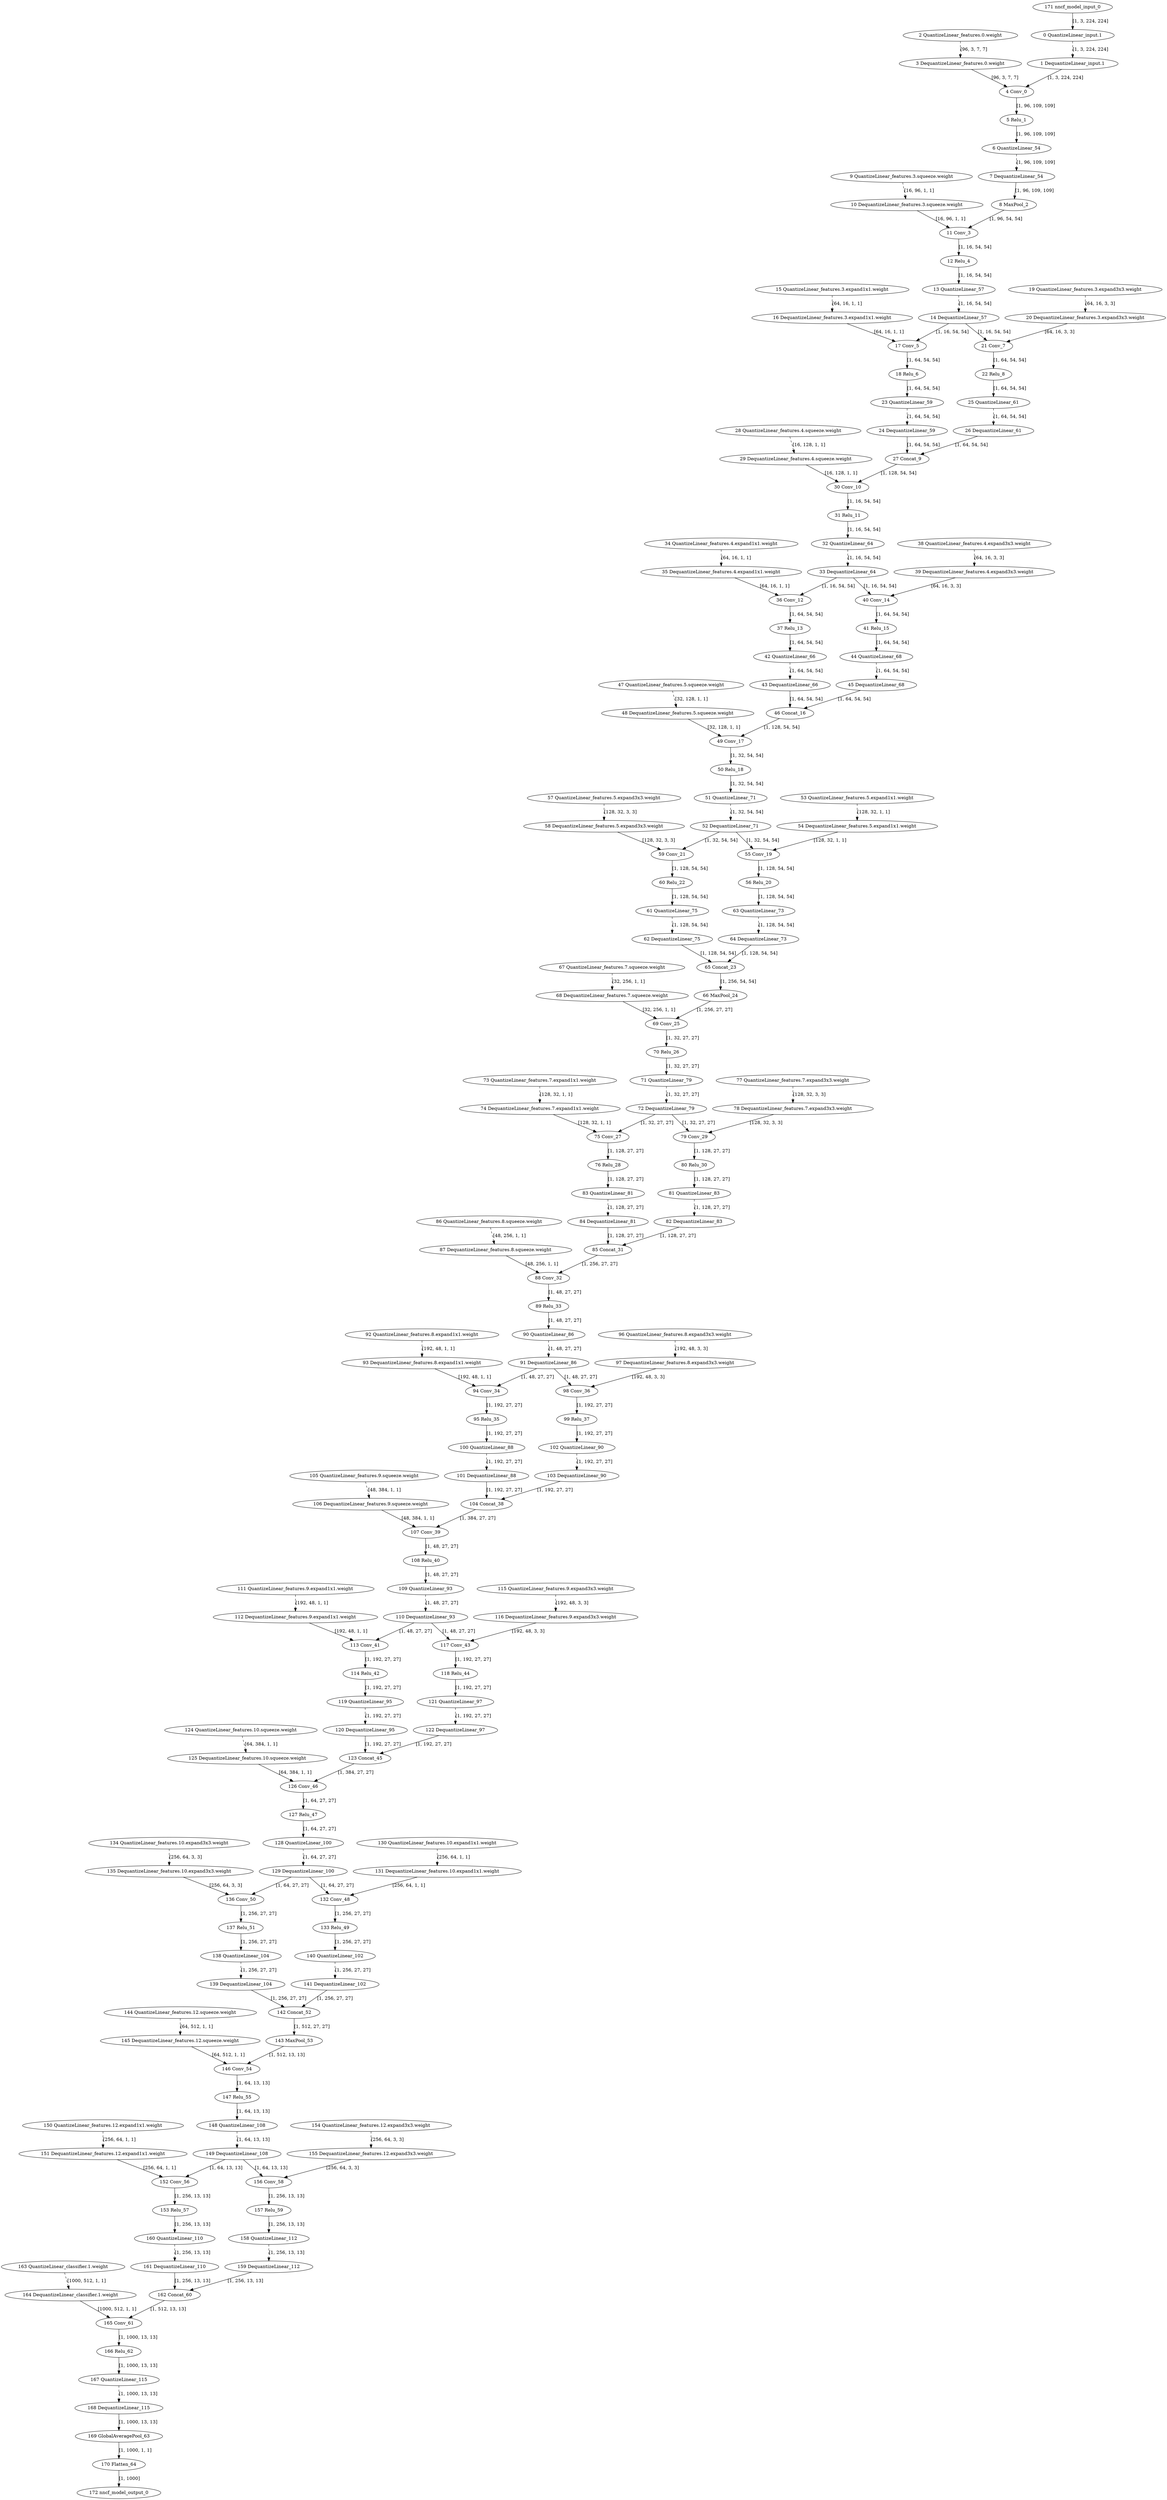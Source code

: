 strict digraph  {
"0 QuantizeLinear_input.1" [id=0, type=QuantizeLinear];
"1 DequantizeLinear_input.1" [id=1, type=DequantizeLinear];
"2 QuantizeLinear_features.0.weight" [id=2, type=QuantizeLinear];
"3 DequantizeLinear_features.0.weight" [id=3, type=DequantizeLinear];
"4 Conv_0" [id=4, type=Conv];
"5 Relu_1" [id=5, type=Relu];
"6 QuantizeLinear_54" [id=6, type=QuantizeLinear];
"7 DequantizeLinear_54" [id=7, type=DequantizeLinear];
"8 MaxPool_2" [id=8, type=MaxPool];
"9 QuantizeLinear_features.3.squeeze.weight" [id=9, type=QuantizeLinear];
"10 DequantizeLinear_features.3.squeeze.weight" [id=10, type=DequantizeLinear];
"11 Conv_3" [id=11, type=Conv];
"12 Relu_4" [id=12, type=Relu];
"13 QuantizeLinear_57" [id=13, type=QuantizeLinear];
"14 DequantizeLinear_57" [id=14, type=DequantizeLinear];
"15 QuantizeLinear_features.3.expand1x1.weight" [id=15, type=QuantizeLinear];
"16 DequantizeLinear_features.3.expand1x1.weight" [id=16, type=DequantizeLinear];
"17 Conv_5" [id=17, type=Conv];
"18 Relu_6" [id=18, type=Relu];
"19 QuantizeLinear_features.3.expand3x3.weight" [id=19, type=QuantizeLinear];
"20 DequantizeLinear_features.3.expand3x3.weight" [id=20, type=DequantizeLinear];
"21 Conv_7" [id=21, type=Conv];
"22 Relu_8" [id=22, type=Relu];
"23 QuantizeLinear_59" [id=23, type=QuantizeLinear];
"24 DequantizeLinear_59" [id=24, type=DequantizeLinear];
"25 QuantizeLinear_61" [id=25, type=QuantizeLinear];
"26 DequantizeLinear_61" [id=26, type=DequantizeLinear];
"27 Concat_9" [id=27, type=Concat];
"28 QuantizeLinear_features.4.squeeze.weight" [id=28, type=QuantizeLinear];
"29 DequantizeLinear_features.4.squeeze.weight" [id=29, type=DequantizeLinear];
"30 Conv_10" [id=30, type=Conv];
"31 Relu_11" [id=31, type=Relu];
"32 QuantizeLinear_64" [id=32, type=QuantizeLinear];
"33 DequantizeLinear_64" [id=33, type=DequantizeLinear];
"34 QuantizeLinear_features.4.expand1x1.weight" [id=34, type=QuantizeLinear];
"35 DequantizeLinear_features.4.expand1x1.weight" [id=35, type=DequantizeLinear];
"36 Conv_12" [id=36, type=Conv];
"37 Relu_13" [id=37, type=Relu];
"38 QuantizeLinear_features.4.expand3x3.weight" [id=38, type=QuantizeLinear];
"39 DequantizeLinear_features.4.expand3x3.weight" [id=39, type=DequantizeLinear];
"40 Conv_14" [id=40, type=Conv];
"41 Relu_15" [id=41, type=Relu];
"42 QuantizeLinear_66" [id=42, type=QuantizeLinear];
"43 DequantizeLinear_66" [id=43, type=DequantizeLinear];
"44 QuantizeLinear_68" [id=44, type=QuantizeLinear];
"45 DequantizeLinear_68" [id=45, type=DequantizeLinear];
"46 Concat_16" [id=46, type=Concat];
"47 QuantizeLinear_features.5.squeeze.weight" [id=47, type=QuantizeLinear];
"48 DequantizeLinear_features.5.squeeze.weight" [id=48, type=DequantizeLinear];
"49 Conv_17" [id=49, type=Conv];
"50 Relu_18" [id=50, type=Relu];
"51 QuantizeLinear_71" [id=51, type=QuantizeLinear];
"52 DequantizeLinear_71" [id=52, type=DequantizeLinear];
"53 QuantizeLinear_features.5.expand1x1.weight" [id=53, type=QuantizeLinear];
"54 DequantizeLinear_features.5.expand1x1.weight" [id=54, type=DequantizeLinear];
"55 Conv_19" [id=55, type=Conv];
"56 Relu_20" [id=56, type=Relu];
"57 QuantizeLinear_features.5.expand3x3.weight" [id=57, type=QuantizeLinear];
"58 DequantizeLinear_features.5.expand3x3.weight" [id=58, type=DequantizeLinear];
"59 Conv_21" [id=59, type=Conv];
"60 Relu_22" [id=60, type=Relu];
"61 QuantizeLinear_75" [id=61, type=QuantizeLinear];
"62 DequantizeLinear_75" [id=62, type=DequantizeLinear];
"63 QuantizeLinear_73" [id=63, type=QuantizeLinear];
"64 DequantizeLinear_73" [id=64, type=DequantizeLinear];
"65 Concat_23" [id=65, type=Concat];
"66 MaxPool_24" [id=66, type=MaxPool];
"67 QuantizeLinear_features.7.squeeze.weight" [id=67, type=QuantizeLinear];
"68 DequantizeLinear_features.7.squeeze.weight" [id=68, type=DequantizeLinear];
"69 Conv_25" [id=69, type=Conv];
"70 Relu_26" [id=70, type=Relu];
"71 QuantizeLinear_79" [id=71, type=QuantizeLinear];
"72 DequantizeLinear_79" [id=72, type=DequantizeLinear];
"73 QuantizeLinear_features.7.expand1x1.weight" [id=73, type=QuantizeLinear];
"74 DequantizeLinear_features.7.expand1x1.weight" [id=74, type=DequantizeLinear];
"75 Conv_27" [id=75, type=Conv];
"76 Relu_28" [id=76, type=Relu];
"77 QuantizeLinear_features.7.expand3x3.weight" [id=77, type=QuantizeLinear];
"78 DequantizeLinear_features.7.expand3x3.weight" [id=78, type=DequantizeLinear];
"79 Conv_29" [id=79, type=Conv];
"80 Relu_30" [id=80, type=Relu];
"81 QuantizeLinear_83" [id=81, type=QuantizeLinear];
"82 DequantizeLinear_83" [id=82, type=DequantizeLinear];
"83 QuantizeLinear_81" [id=83, type=QuantizeLinear];
"84 DequantizeLinear_81" [id=84, type=DequantizeLinear];
"85 Concat_31" [id=85, type=Concat];
"86 QuantizeLinear_features.8.squeeze.weight" [id=86, type=QuantizeLinear];
"87 DequantizeLinear_features.8.squeeze.weight" [id=87, type=DequantizeLinear];
"88 Conv_32" [id=88, type=Conv];
"89 Relu_33" [id=89, type=Relu];
"90 QuantizeLinear_86" [id=90, type=QuantizeLinear];
"91 DequantizeLinear_86" [id=91, type=DequantizeLinear];
"92 QuantizeLinear_features.8.expand1x1.weight" [id=92, type=QuantizeLinear];
"93 DequantizeLinear_features.8.expand1x1.weight" [id=93, type=DequantizeLinear];
"94 Conv_34" [id=94, type=Conv];
"95 Relu_35" [id=95, type=Relu];
"96 QuantizeLinear_features.8.expand3x3.weight" [id=96, type=QuantizeLinear];
"97 DequantizeLinear_features.8.expand3x3.weight" [id=97, type=DequantizeLinear];
"98 Conv_36" [id=98, type=Conv];
"99 Relu_37" [id=99, type=Relu];
"100 QuantizeLinear_88" [id=100, type=QuantizeLinear];
"101 DequantizeLinear_88" [id=101, type=DequantizeLinear];
"102 QuantizeLinear_90" [id=102, type=QuantizeLinear];
"103 DequantizeLinear_90" [id=103, type=DequantizeLinear];
"104 Concat_38" [id=104, type=Concat];
"105 QuantizeLinear_features.9.squeeze.weight" [id=105, type=QuantizeLinear];
"106 DequantizeLinear_features.9.squeeze.weight" [id=106, type=DequantizeLinear];
"107 Conv_39" [id=107, type=Conv];
"108 Relu_40" [id=108, type=Relu];
"109 QuantizeLinear_93" [id=109, type=QuantizeLinear];
"110 DequantizeLinear_93" [id=110, type=DequantizeLinear];
"111 QuantizeLinear_features.9.expand1x1.weight" [id=111, type=QuantizeLinear];
"112 DequantizeLinear_features.9.expand1x1.weight" [id=112, type=DequantizeLinear];
"113 Conv_41" [id=113, type=Conv];
"114 Relu_42" [id=114, type=Relu];
"115 QuantizeLinear_features.9.expand3x3.weight" [id=115, type=QuantizeLinear];
"116 DequantizeLinear_features.9.expand3x3.weight" [id=116, type=DequantizeLinear];
"117 Conv_43" [id=117, type=Conv];
"118 Relu_44" [id=118, type=Relu];
"119 QuantizeLinear_95" [id=119, type=QuantizeLinear];
"120 DequantizeLinear_95" [id=120, type=DequantizeLinear];
"121 QuantizeLinear_97" [id=121, type=QuantizeLinear];
"122 DequantizeLinear_97" [id=122, type=DequantizeLinear];
"123 Concat_45" [id=123, type=Concat];
"124 QuantizeLinear_features.10.squeeze.weight" [id=124, type=QuantizeLinear];
"125 DequantizeLinear_features.10.squeeze.weight" [id=125, type=DequantizeLinear];
"126 Conv_46" [id=126, type=Conv];
"127 Relu_47" [id=127, type=Relu];
"128 QuantizeLinear_100" [id=128, type=QuantizeLinear];
"129 DequantizeLinear_100" [id=129, type=DequantizeLinear];
"130 QuantizeLinear_features.10.expand1x1.weight" [id=130, type=QuantizeLinear];
"131 DequantizeLinear_features.10.expand1x1.weight" [id=131, type=DequantizeLinear];
"132 Conv_48" [id=132, type=Conv];
"133 Relu_49" [id=133, type=Relu];
"134 QuantizeLinear_features.10.expand3x3.weight" [id=134, type=QuantizeLinear];
"135 DequantizeLinear_features.10.expand3x3.weight" [id=135, type=DequantizeLinear];
"136 Conv_50" [id=136, type=Conv];
"137 Relu_51" [id=137, type=Relu];
"138 QuantizeLinear_104" [id=138, type=QuantizeLinear];
"139 DequantizeLinear_104" [id=139, type=DequantizeLinear];
"140 QuantizeLinear_102" [id=140, type=QuantizeLinear];
"141 DequantizeLinear_102" [id=141, type=DequantizeLinear];
"142 Concat_52" [id=142, type=Concat];
"143 MaxPool_53" [id=143, type=MaxPool];
"144 QuantizeLinear_features.12.squeeze.weight" [id=144, type=QuantizeLinear];
"145 DequantizeLinear_features.12.squeeze.weight" [id=145, type=DequantizeLinear];
"146 Conv_54" [id=146, type=Conv];
"147 Relu_55" [id=147, type=Relu];
"148 QuantizeLinear_108" [id=148, type=QuantizeLinear];
"149 DequantizeLinear_108" [id=149, type=DequantizeLinear];
"150 QuantizeLinear_features.12.expand1x1.weight" [id=150, type=QuantizeLinear];
"151 DequantizeLinear_features.12.expand1x1.weight" [id=151, type=DequantizeLinear];
"152 Conv_56" [id=152, type=Conv];
"153 Relu_57" [id=153, type=Relu];
"154 QuantizeLinear_features.12.expand3x3.weight" [id=154, type=QuantizeLinear];
"155 DequantizeLinear_features.12.expand3x3.weight" [id=155, type=DequantizeLinear];
"156 Conv_58" [id=156, type=Conv];
"157 Relu_59" [id=157, type=Relu];
"158 QuantizeLinear_112" [id=158, type=QuantizeLinear];
"159 DequantizeLinear_112" [id=159, type=DequantizeLinear];
"160 QuantizeLinear_110" [id=160, type=QuantizeLinear];
"161 DequantizeLinear_110" [id=161, type=DequantizeLinear];
"162 Concat_60" [id=162, type=Concat];
"163 QuantizeLinear_classifier.1.weight" [id=163, type=QuantizeLinear];
"164 DequantizeLinear_classifier.1.weight" [id=164, type=DequantizeLinear];
"165 Conv_61" [id=165, type=Conv];
"166 Relu_62" [id=166, type=Relu];
"167 QuantizeLinear_115" [id=167, type=QuantizeLinear];
"168 DequantizeLinear_115" [id=168, type=DequantizeLinear];
"169 GlobalAveragePool_63" [id=169, type=GlobalAveragePool];
"170 Flatten_64" [id=170, type=Flatten];
"171 nncf_model_input_0" [id=171, type=nncf_model_input];
"172 nncf_model_output_0" [id=172, type=nncf_model_output];
"0 QuantizeLinear_input.1" -> "1 DequantizeLinear_input.1"  [label="[1, 3, 224, 224]", style=dashed];
"1 DequantizeLinear_input.1" -> "4 Conv_0"  [label="[1, 3, 224, 224]", style=solid];
"2 QuantizeLinear_features.0.weight" -> "3 DequantizeLinear_features.0.weight"  [label="[96, 3, 7, 7]", style=dashed];
"3 DequantizeLinear_features.0.weight" -> "4 Conv_0"  [label="[96, 3, 7, 7]", style=solid];
"4 Conv_0" -> "5 Relu_1"  [label="[1, 96, 109, 109]", style=solid];
"5 Relu_1" -> "6 QuantizeLinear_54"  [label="[1, 96, 109, 109]", style=solid];
"6 QuantizeLinear_54" -> "7 DequantizeLinear_54"  [label="[1, 96, 109, 109]", style=dashed];
"7 DequantizeLinear_54" -> "8 MaxPool_2"  [label="[1, 96, 109, 109]", style=solid];
"8 MaxPool_2" -> "11 Conv_3"  [label="[1, 96, 54, 54]", style=solid];
"9 QuantizeLinear_features.3.squeeze.weight" -> "10 DequantizeLinear_features.3.squeeze.weight"  [label="[16, 96, 1, 1]", style=dashed];
"10 DequantizeLinear_features.3.squeeze.weight" -> "11 Conv_3"  [label="[16, 96, 1, 1]", style=solid];
"11 Conv_3" -> "12 Relu_4"  [label="[1, 16, 54, 54]", style=solid];
"12 Relu_4" -> "13 QuantizeLinear_57"  [label="[1, 16, 54, 54]", style=solid];
"13 QuantizeLinear_57" -> "14 DequantizeLinear_57"  [label="[1, 16, 54, 54]", style=dashed];
"14 DequantizeLinear_57" -> "17 Conv_5"  [label="[1, 16, 54, 54]", style=solid];
"14 DequantizeLinear_57" -> "21 Conv_7"  [label="[1, 16, 54, 54]", style=solid];
"15 QuantizeLinear_features.3.expand1x1.weight" -> "16 DequantizeLinear_features.3.expand1x1.weight"  [label="[64, 16, 1, 1]", style=dashed];
"16 DequantizeLinear_features.3.expand1x1.weight" -> "17 Conv_5"  [label="[64, 16, 1, 1]", style=solid];
"17 Conv_5" -> "18 Relu_6"  [label="[1, 64, 54, 54]", style=solid];
"18 Relu_6" -> "23 QuantizeLinear_59"  [label="[1, 64, 54, 54]", style=solid];
"19 QuantizeLinear_features.3.expand3x3.weight" -> "20 DequantizeLinear_features.3.expand3x3.weight"  [label="[64, 16, 3, 3]", style=dashed];
"20 DequantizeLinear_features.3.expand3x3.weight" -> "21 Conv_7"  [label="[64, 16, 3, 3]", style=solid];
"21 Conv_7" -> "22 Relu_8"  [label="[1, 64, 54, 54]", style=solid];
"22 Relu_8" -> "25 QuantizeLinear_61"  [label="[1, 64, 54, 54]", style=solid];
"23 QuantizeLinear_59" -> "24 DequantizeLinear_59"  [label="[1, 64, 54, 54]", style=dashed];
"24 DequantizeLinear_59" -> "27 Concat_9"  [label="[1, 64, 54, 54]", style=solid];
"25 QuantizeLinear_61" -> "26 DequantizeLinear_61"  [label="[1, 64, 54, 54]", style=dashed];
"26 DequantizeLinear_61" -> "27 Concat_9"  [label="[1, 64, 54, 54]", style=solid];
"27 Concat_9" -> "30 Conv_10"  [label="[1, 128, 54, 54]", style=solid];
"28 QuantizeLinear_features.4.squeeze.weight" -> "29 DequantizeLinear_features.4.squeeze.weight"  [label="[16, 128, 1, 1]", style=dashed];
"29 DequantizeLinear_features.4.squeeze.weight" -> "30 Conv_10"  [label="[16, 128, 1, 1]", style=solid];
"30 Conv_10" -> "31 Relu_11"  [label="[1, 16, 54, 54]", style=solid];
"31 Relu_11" -> "32 QuantizeLinear_64"  [label="[1, 16, 54, 54]", style=solid];
"32 QuantizeLinear_64" -> "33 DequantizeLinear_64"  [label="[1, 16, 54, 54]", style=dashed];
"33 DequantizeLinear_64" -> "36 Conv_12"  [label="[1, 16, 54, 54]", style=solid];
"33 DequantizeLinear_64" -> "40 Conv_14"  [label="[1, 16, 54, 54]", style=solid];
"34 QuantizeLinear_features.4.expand1x1.weight" -> "35 DequantizeLinear_features.4.expand1x1.weight"  [label="[64, 16, 1, 1]", style=dashed];
"35 DequantizeLinear_features.4.expand1x1.weight" -> "36 Conv_12"  [label="[64, 16, 1, 1]", style=solid];
"36 Conv_12" -> "37 Relu_13"  [label="[1, 64, 54, 54]", style=solid];
"37 Relu_13" -> "42 QuantizeLinear_66"  [label="[1, 64, 54, 54]", style=solid];
"38 QuantizeLinear_features.4.expand3x3.weight" -> "39 DequantizeLinear_features.4.expand3x3.weight"  [label="[64, 16, 3, 3]", style=dashed];
"39 DequantizeLinear_features.4.expand3x3.weight" -> "40 Conv_14"  [label="[64, 16, 3, 3]", style=solid];
"40 Conv_14" -> "41 Relu_15"  [label="[1, 64, 54, 54]", style=solid];
"41 Relu_15" -> "44 QuantizeLinear_68"  [label="[1, 64, 54, 54]", style=solid];
"42 QuantizeLinear_66" -> "43 DequantizeLinear_66"  [label="[1, 64, 54, 54]", style=dashed];
"43 DequantizeLinear_66" -> "46 Concat_16"  [label="[1, 64, 54, 54]", style=solid];
"44 QuantizeLinear_68" -> "45 DequantizeLinear_68"  [label="[1, 64, 54, 54]", style=dashed];
"45 DequantizeLinear_68" -> "46 Concat_16"  [label="[1, 64, 54, 54]", style=solid];
"46 Concat_16" -> "49 Conv_17"  [label="[1, 128, 54, 54]", style=solid];
"47 QuantizeLinear_features.5.squeeze.weight" -> "48 DequantizeLinear_features.5.squeeze.weight"  [label="[32, 128, 1, 1]", style=dashed];
"48 DequantizeLinear_features.5.squeeze.weight" -> "49 Conv_17"  [label="[32, 128, 1, 1]", style=solid];
"49 Conv_17" -> "50 Relu_18"  [label="[1, 32, 54, 54]", style=solid];
"50 Relu_18" -> "51 QuantizeLinear_71"  [label="[1, 32, 54, 54]", style=solid];
"51 QuantizeLinear_71" -> "52 DequantizeLinear_71"  [label="[1, 32, 54, 54]", style=dashed];
"52 DequantizeLinear_71" -> "55 Conv_19"  [label="[1, 32, 54, 54]", style=solid];
"52 DequantizeLinear_71" -> "59 Conv_21"  [label="[1, 32, 54, 54]", style=solid];
"53 QuantizeLinear_features.5.expand1x1.weight" -> "54 DequantizeLinear_features.5.expand1x1.weight"  [label="[128, 32, 1, 1]", style=dashed];
"54 DequantizeLinear_features.5.expand1x1.weight" -> "55 Conv_19"  [label="[128, 32, 1, 1]", style=solid];
"55 Conv_19" -> "56 Relu_20"  [label="[1, 128, 54, 54]", style=solid];
"56 Relu_20" -> "63 QuantizeLinear_73"  [label="[1, 128, 54, 54]", style=solid];
"57 QuantizeLinear_features.5.expand3x3.weight" -> "58 DequantizeLinear_features.5.expand3x3.weight"  [label="[128, 32, 3, 3]", style=dashed];
"58 DequantizeLinear_features.5.expand3x3.weight" -> "59 Conv_21"  [label="[128, 32, 3, 3]", style=solid];
"59 Conv_21" -> "60 Relu_22"  [label="[1, 128, 54, 54]", style=solid];
"60 Relu_22" -> "61 QuantizeLinear_75"  [label="[1, 128, 54, 54]", style=solid];
"61 QuantizeLinear_75" -> "62 DequantizeLinear_75"  [label="[1, 128, 54, 54]", style=dashed];
"62 DequantizeLinear_75" -> "65 Concat_23"  [label="[1, 128, 54, 54]", style=solid];
"63 QuantizeLinear_73" -> "64 DequantizeLinear_73"  [label="[1, 128, 54, 54]", style=dashed];
"64 DequantizeLinear_73" -> "65 Concat_23"  [label="[1, 128, 54, 54]", style=solid];
"65 Concat_23" -> "66 MaxPool_24"  [label="[1, 256, 54, 54]", style=solid];
"66 MaxPool_24" -> "69 Conv_25"  [label="[1, 256, 27, 27]", style=solid];
"67 QuantizeLinear_features.7.squeeze.weight" -> "68 DequantizeLinear_features.7.squeeze.weight"  [label="[32, 256, 1, 1]", style=dashed];
"68 DequantizeLinear_features.7.squeeze.weight" -> "69 Conv_25"  [label="[32, 256, 1, 1]", style=solid];
"69 Conv_25" -> "70 Relu_26"  [label="[1, 32, 27, 27]", style=solid];
"70 Relu_26" -> "71 QuantizeLinear_79"  [label="[1, 32, 27, 27]", style=solid];
"71 QuantizeLinear_79" -> "72 DequantizeLinear_79"  [label="[1, 32, 27, 27]", style=dashed];
"72 DequantizeLinear_79" -> "75 Conv_27"  [label="[1, 32, 27, 27]", style=solid];
"72 DequantizeLinear_79" -> "79 Conv_29"  [label="[1, 32, 27, 27]", style=solid];
"73 QuantizeLinear_features.7.expand1x1.weight" -> "74 DequantizeLinear_features.7.expand1x1.weight"  [label="[128, 32, 1, 1]", style=dashed];
"74 DequantizeLinear_features.7.expand1x1.weight" -> "75 Conv_27"  [label="[128, 32, 1, 1]", style=solid];
"75 Conv_27" -> "76 Relu_28"  [label="[1, 128, 27, 27]", style=solid];
"76 Relu_28" -> "83 QuantizeLinear_81"  [label="[1, 128, 27, 27]", style=solid];
"77 QuantizeLinear_features.7.expand3x3.weight" -> "78 DequantizeLinear_features.7.expand3x3.weight"  [label="[128, 32, 3, 3]", style=dashed];
"78 DequantizeLinear_features.7.expand3x3.weight" -> "79 Conv_29"  [label="[128, 32, 3, 3]", style=solid];
"79 Conv_29" -> "80 Relu_30"  [label="[1, 128, 27, 27]", style=solid];
"80 Relu_30" -> "81 QuantizeLinear_83"  [label="[1, 128, 27, 27]", style=solid];
"81 QuantizeLinear_83" -> "82 DequantizeLinear_83"  [label="[1, 128, 27, 27]", style=dashed];
"82 DequantizeLinear_83" -> "85 Concat_31"  [label="[1, 128, 27, 27]", style=solid];
"83 QuantizeLinear_81" -> "84 DequantizeLinear_81"  [label="[1, 128, 27, 27]", style=dashed];
"84 DequantizeLinear_81" -> "85 Concat_31"  [label="[1, 128, 27, 27]", style=solid];
"85 Concat_31" -> "88 Conv_32"  [label="[1, 256, 27, 27]", style=solid];
"86 QuantizeLinear_features.8.squeeze.weight" -> "87 DequantizeLinear_features.8.squeeze.weight"  [label="[48, 256, 1, 1]", style=dashed];
"87 DequantizeLinear_features.8.squeeze.weight" -> "88 Conv_32"  [label="[48, 256, 1, 1]", style=solid];
"88 Conv_32" -> "89 Relu_33"  [label="[1, 48, 27, 27]", style=solid];
"89 Relu_33" -> "90 QuantizeLinear_86"  [label="[1, 48, 27, 27]", style=solid];
"90 QuantizeLinear_86" -> "91 DequantizeLinear_86"  [label="[1, 48, 27, 27]", style=dashed];
"91 DequantizeLinear_86" -> "94 Conv_34"  [label="[1, 48, 27, 27]", style=solid];
"91 DequantizeLinear_86" -> "98 Conv_36"  [label="[1, 48, 27, 27]", style=solid];
"92 QuantizeLinear_features.8.expand1x1.weight" -> "93 DequantizeLinear_features.8.expand1x1.weight"  [label="[192, 48, 1, 1]", style=dashed];
"93 DequantizeLinear_features.8.expand1x1.weight" -> "94 Conv_34"  [label="[192, 48, 1, 1]", style=solid];
"94 Conv_34" -> "95 Relu_35"  [label="[1, 192, 27, 27]", style=solid];
"95 Relu_35" -> "100 QuantizeLinear_88"  [label="[1, 192, 27, 27]", style=solid];
"96 QuantizeLinear_features.8.expand3x3.weight" -> "97 DequantizeLinear_features.8.expand3x3.weight"  [label="[192, 48, 3, 3]", style=dashed];
"97 DequantizeLinear_features.8.expand3x3.weight" -> "98 Conv_36"  [label="[192, 48, 3, 3]", style=solid];
"98 Conv_36" -> "99 Relu_37"  [label="[1, 192, 27, 27]", style=solid];
"99 Relu_37" -> "102 QuantizeLinear_90"  [label="[1, 192, 27, 27]", style=solid];
"100 QuantizeLinear_88" -> "101 DequantizeLinear_88"  [label="[1, 192, 27, 27]", style=dashed];
"101 DequantizeLinear_88" -> "104 Concat_38"  [label="[1, 192, 27, 27]", style=solid];
"102 QuantizeLinear_90" -> "103 DequantizeLinear_90"  [label="[1, 192, 27, 27]", style=dashed];
"103 DequantizeLinear_90" -> "104 Concat_38"  [label="[1, 192, 27, 27]", style=solid];
"104 Concat_38" -> "107 Conv_39"  [label="[1, 384, 27, 27]", style=solid];
"105 QuantizeLinear_features.9.squeeze.weight" -> "106 DequantizeLinear_features.9.squeeze.weight"  [label="[48, 384, 1, 1]", style=dashed];
"106 DequantizeLinear_features.9.squeeze.weight" -> "107 Conv_39"  [label="[48, 384, 1, 1]", style=solid];
"107 Conv_39" -> "108 Relu_40"  [label="[1, 48, 27, 27]", style=solid];
"108 Relu_40" -> "109 QuantizeLinear_93"  [label="[1, 48, 27, 27]", style=solid];
"109 QuantizeLinear_93" -> "110 DequantizeLinear_93"  [label="[1, 48, 27, 27]", style=dashed];
"110 DequantizeLinear_93" -> "113 Conv_41"  [label="[1, 48, 27, 27]", style=solid];
"110 DequantizeLinear_93" -> "117 Conv_43"  [label="[1, 48, 27, 27]", style=solid];
"111 QuantizeLinear_features.9.expand1x1.weight" -> "112 DequantizeLinear_features.9.expand1x1.weight"  [label="[192, 48, 1, 1]", style=dashed];
"112 DequantizeLinear_features.9.expand1x1.weight" -> "113 Conv_41"  [label="[192, 48, 1, 1]", style=solid];
"113 Conv_41" -> "114 Relu_42"  [label="[1, 192, 27, 27]", style=solid];
"114 Relu_42" -> "119 QuantizeLinear_95"  [label="[1, 192, 27, 27]", style=solid];
"115 QuantizeLinear_features.9.expand3x3.weight" -> "116 DequantizeLinear_features.9.expand3x3.weight"  [label="[192, 48, 3, 3]", style=dashed];
"116 DequantizeLinear_features.9.expand3x3.weight" -> "117 Conv_43"  [label="[192, 48, 3, 3]", style=solid];
"117 Conv_43" -> "118 Relu_44"  [label="[1, 192, 27, 27]", style=solid];
"118 Relu_44" -> "121 QuantizeLinear_97"  [label="[1, 192, 27, 27]", style=solid];
"119 QuantizeLinear_95" -> "120 DequantizeLinear_95"  [label="[1, 192, 27, 27]", style=dashed];
"120 DequantizeLinear_95" -> "123 Concat_45"  [label="[1, 192, 27, 27]", style=solid];
"121 QuantizeLinear_97" -> "122 DequantizeLinear_97"  [label="[1, 192, 27, 27]", style=dashed];
"122 DequantizeLinear_97" -> "123 Concat_45"  [label="[1, 192, 27, 27]", style=solid];
"123 Concat_45" -> "126 Conv_46"  [label="[1, 384, 27, 27]", style=solid];
"124 QuantizeLinear_features.10.squeeze.weight" -> "125 DequantizeLinear_features.10.squeeze.weight"  [label="[64, 384, 1, 1]", style=dashed];
"125 DequantizeLinear_features.10.squeeze.weight" -> "126 Conv_46"  [label="[64, 384, 1, 1]", style=solid];
"126 Conv_46" -> "127 Relu_47"  [label="[1, 64, 27, 27]", style=solid];
"127 Relu_47" -> "128 QuantizeLinear_100"  [label="[1, 64, 27, 27]", style=solid];
"128 QuantizeLinear_100" -> "129 DequantizeLinear_100"  [label="[1, 64, 27, 27]", style=dashed];
"129 DequantizeLinear_100" -> "132 Conv_48"  [label="[1, 64, 27, 27]", style=solid];
"129 DequantizeLinear_100" -> "136 Conv_50"  [label="[1, 64, 27, 27]", style=solid];
"130 QuantizeLinear_features.10.expand1x1.weight" -> "131 DequantizeLinear_features.10.expand1x1.weight"  [label="[256, 64, 1, 1]", style=dashed];
"131 DequantizeLinear_features.10.expand1x1.weight" -> "132 Conv_48"  [label="[256, 64, 1, 1]", style=solid];
"132 Conv_48" -> "133 Relu_49"  [label="[1, 256, 27, 27]", style=solid];
"133 Relu_49" -> "140 QuantizeLinear_102"  [label="[1, 256, 27, 27]", style=solid];
"134 QuantizeLinear_features.10.expand3x3.weight" -> "135 DequantizeLinear_features.10.expand3x3.weight"  [label="[256, 64, 3, 3]", style=dashed];
"135 DequantizeLinear_features.10.expand3x3.weight" -> "136 Conv_50"  [label="[256, 64, 3, 3]", style=solid];
"136 Conv_50" -> "137 Relu_51"  [label="[1, 256, 27, 27]", style=solid];
"137 Relu_51" -> "138 QuantizeLinear_104"  [label="[1, 256, 27, 27]", style=solid];
"138 QuantizeLinear_104" -> "139 DequantizeLinear_104"  [label="[1, 256, 27, 27]", style=dashed];
"139 DequantizeLinear_104" -> "142 Concat_52"  [label="[1, 256, 27, 27]", style=solid];
"140 QuantizeLinear_102" -> "141 DequantizeLinear_102"  [label="[1, 256, 27, 27]", style=dashed];
"141 DequantizeLinear_102" -> "142 Concat_52"  [label="[1, 256, 27, 27]", style=solid];
"142 Concat_52" -> "143 MaxPool_53"  [label="[1, 512, 27, 27]", style=solid];
"143 MaxPool_53" -> "146 Conv_54"  [label="[1, 512, 13, 13]", style=solid];
"144 QuantizeLinear_features.12.squeeze.weight" -> "145 DequantizeLinear_features.12.squeeze.weight"  [label="[64, 512, 1, 1]", style=dashed];
"145 DequantizeLinear_features.12.squeeze.weight" -> "146 Conv_54"  [label="[64, 512, 1, 1]", style=solid];
"146 Conv_54" -> "147 Relu_55"  [label="[1, 64, 13, 13]", style=solid];
"147 Relu_55" -> "148 QuantizeLinear_108"  [label="[1, 64, 13, 13]", style=solid];
"148 QuantizeLinear_108" -> "149 DequantizeLinear_108"  [label="[1, 64, 13, 13]", style=dashed];
"149 DequantizeLinear_108" -> "152 Conv_56"  [label="[1, 64, 13, 13]", style=solid];
"149 DequantizeLinear_108" -> "156 Conv_58"  [label="[1, 64, 13, 13]", style=solid];
"150 QuantizeLinear_features.12.expand1x1.weight" -> "151 DequantizeLinear_features.12.expand1x1.weight"  [label="[256, 64, 1, 1]", style=dashed];
"151 DequantizeLinear_features.12.expand1x1.weight" -> "152 Conv_56"  [label="[256, 64, 1, 1]", style=solid];
"152 Conv_56" -> "153 Relu_57"  [label="[1, 256, 13, 13]", style=solid];
"153 Relu_57" -> "160 QuantizeLinear_110"  [label="[1, 256, 13, 13]", style=solid];
"154 QuantizeLinear_features.12.expand3x3.weight" -> "155 DequantizeLinear_features.12.expand3x3.weight"  [label="[256, 64, 3, 3]", style=dashed];
"155 DequantizeLinear_features.12.expand3x3.weight" -> "156 Conv_58"  [label="[256, 64, 3, 3]", style=solid];
"156 Conv_58" -> "157 Relu_59"  [label="[1, 256, 13, 13]", style=solid];
"157 Relu_59" -> "158 QuantizeLinear_112"  [label="[1, 256, 13, 13]", style=solid];
"158 QuantizeLinear_112" -> "159 DequantizeLinear_112"  [label="[1, 256, 13, 13]", style=dashed];
"159 DequantizeLinear_112" -> "162 Concat_60"  [label="[1, 256, 13, 13]", style=solid];
"160 QuantizeLinear_110" -> "161 DequantizeLinear_110"  [label="[1, 256, 13, 13]", style=dashed];
"161 DequantizeLinear_110" -> "162 Concat_60"  [label="[1, 256, 13, 13]", style=solid];
"162 Concat_60" -> "165 Conv_61"  [label="[1, 512, 13, 13]", style=solid];
"163 QuantizeLinear_classifier.1.weight" -> "164 DequantizeLinear_classifier.1.weight"  [label="[1000, 512, 1, 1]", style=dashed];
"164 DequantizeLinear_classifier.1.weight" -> "165 Conv_61"  [label="[1000, 512, 1, 1]", style=solid];
"165 Conv_61" -> "166 Relu_62"  [label="[1, 1000, 13, 13]", style=solid];
"166 Relu_62" -> "167 QuantizeLinear_115"  [label="[1, 1000, 13, 13]", style=solid];
"167 QuantizeLinear_115" -> "168 DequantizeLinear_115"  [label="[1, 1000, 13, 13]", style=dashed];
"168 DequantizeLinear_115" -> "169 GlobalAveragePool_63"  [label="[1, 1000, 13, 13]", style=solid];
"169 GlobalAveragePool_63" -> "170 Flatten_64"  [label="[1, 1000, 1, 1]", style=solid];
"170 Flatten_64" -> "172 nncf_model_output_0"  [label="[1, 1000]", style=solid];
"171 nncf_model_input_0" -> "0 QuantizeLinear_input.1"  [label="[1, 3, 224, 224]", style=solid];
}
